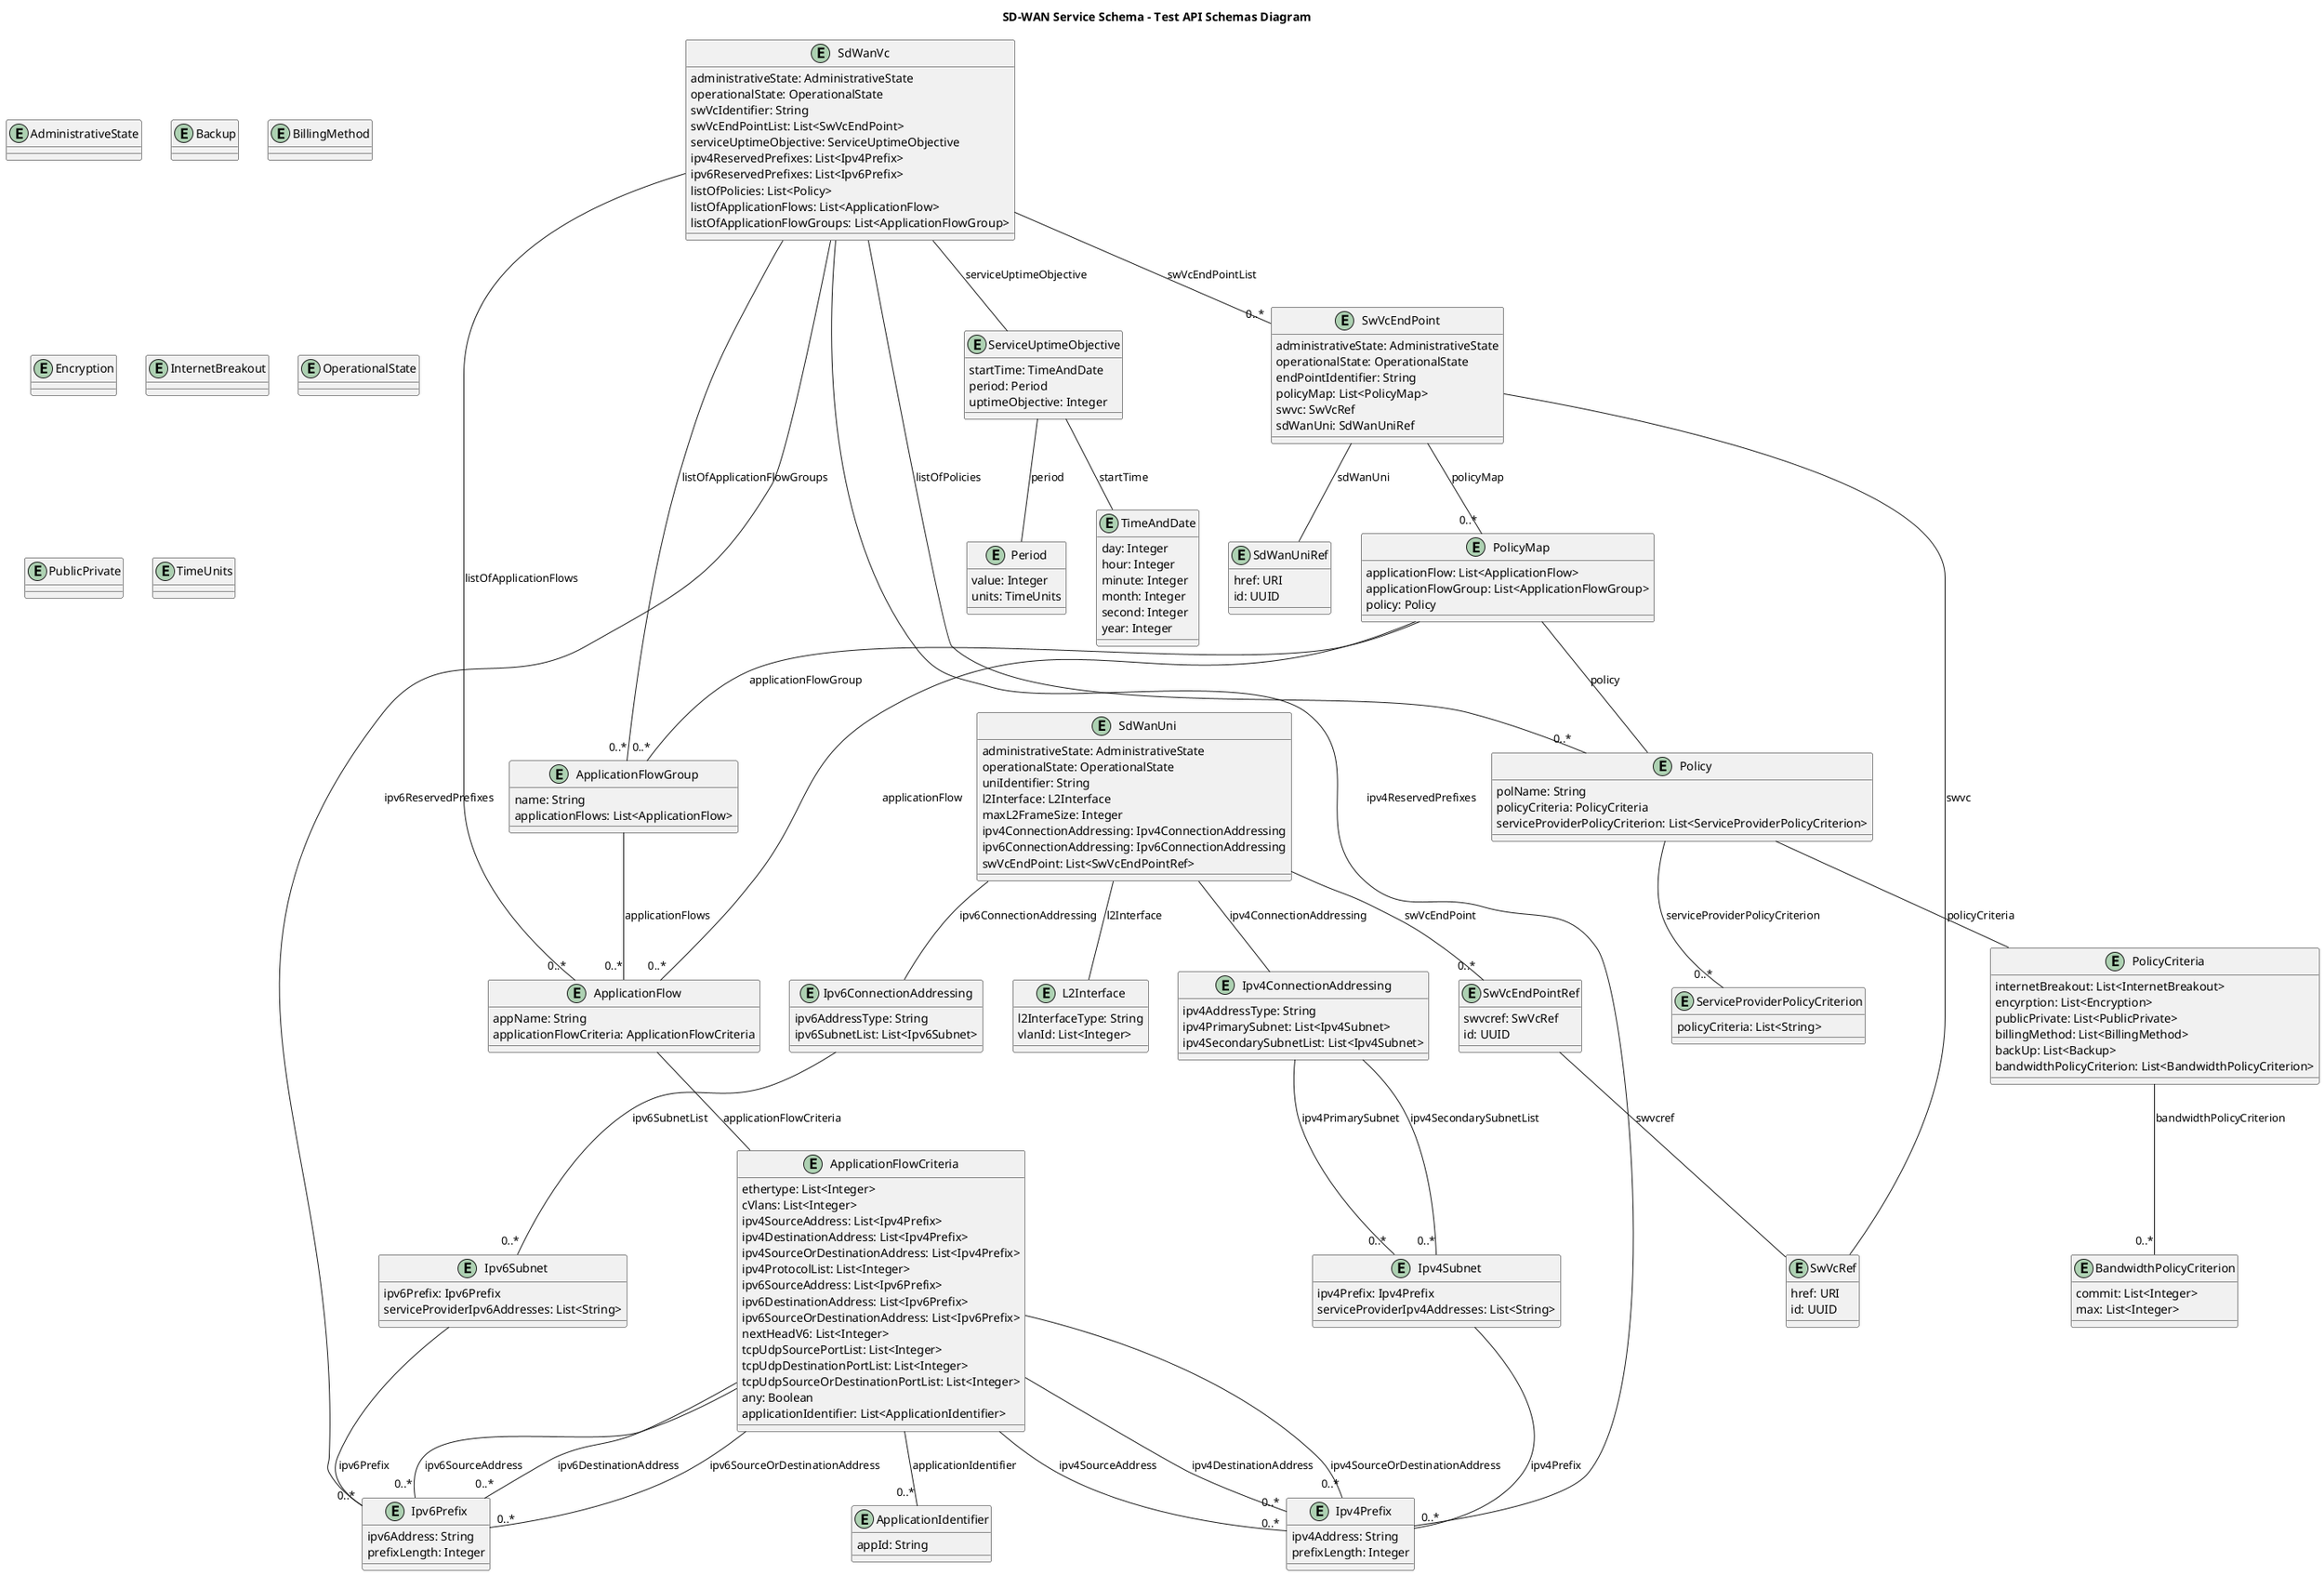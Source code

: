 @startuml

title SD-WAN Service Schema - Test API Schemas Diagram

entity AdministrativeState { 
}

entity ApplicationFlow { 
    appName: String
    applicationFlowCriteria: ApplicationFlowCriteria
}

entity ApplicationFlowCriteria { 
    ethertype: List<Integer>
    cVlans: List<Integer>
    ipv4SourceAddress: List<Ipv4Prefix>
    ipv4DestinationAddress: List<Ipv4Prefix>
    ipv4SourceOrDestinationAddress: List<Ipv4Prefix>
    ipv4ProtocolList: List<Integer>
    ipv6SourceAddress: List<Ipv6Prefix>
    ipv6DestinationAddress: List<Ipv6Prefix>
    ipv6SourceOrDestinationAddress: List<Ipv6Prefix>
    nextHeadV6: List<Integer>
    tcpUdpSourcePortList: List<Integer>
    tcpUdpDestinationPortList: List<Integer>
    tcpUdpSourceOrDestinationPortList: List<Integer>
    any: Boolean
    applicationIdentifier: List<ApplicationIdentifier>
}

entity ApplicationFlowGroup { 
    name: String
    applicationFlows: List<ApplicationFlow>
}

entity ApplicationIdentifier { 
    appId: String
}

entity Backup { 
}

entity BandwidthPolicyCriterion { 
    commit: List<Integer>
    max: List<Integer>
}

entity BillingMethod { 
}

entity Encryption { 
}

entity InternetBreakout { 
}

entity Ipv4ConnectionAddressing { 
    ipv4AddressType: String
    ipv4PrimarySubnet: List<Ipv4Subnet>
    ipv4SecondarySubnetList: List<Ipv4Subnet>
}

entity Ipv4Prefix { 
    ipv4Address: String
    prefixLength: Integer
}

entity Ipv4Subnet { 
    ipv4Prefix: Ipv4Prefix
    serviceProviderIpv4Addresses: List<String>
}

entity Ipv6ConnectionAddressing { 
    ipv6AddressType: String
    ipv6SubnetList: List<Ipv6Subnet>
}

entity Ipv6Prefix { 
    ipv6Address: String
    prefixLength: Integer
}

entity Ipv6Subnet { 
    ipv6Prefix: Ipv6Prefix
    serviceProviderIpv6Addresses: List<String>
}

entity L2Interface { 
    l2InterfaceType: String
    vlanId: List<Integer>
}

entity OperationalState { 
}

entity Period { 
    value: Integer
    units: TimeUnits
}

entity Policy { 
    polName: String
    policyCriteria: PolicyCriteria
    serviceProviderPolicyCriterion: List<ServiceProviderPolicyCriterion>
}

entity PolicyCriteria { 
    internetBreakout: List<InternetBreakout>
    encyrption: List<Encryption>
    publicPrivate: List<PublicPrivate>
    billingMethod: List<BillingMethod>
    backUp: List<Backup>
    bandwidthPolicyCriterion: List<BandwidthPolicyCriterion>
}

entity PolicyMap { 
    applicationFlow: List<ApplicationFlow>
    applicationFlowGroup: List<ApplicationFlowGroup>
    policy: Policy
}

entity PublicPrivate { 
}

entity SdWanUni { 
    administrativeState: AdministrativeState
    operationalState: OperationalState
    uniIdentifier: String
    l2Interface: L2Interface
    maxL2FrameSize: Integer
    ipv4ConnectionAddressing: Ipv4ConnectionAddressing
    ipv6ConnectionAddressing: Ipv6ConnectionAddressing
    swVcEndPoint: List<SwVcEndPointRef>
}

entity SdWanUniRef { 
    href: URI
    id: UUID
}

entity SdWanVc { 
    administrativeState: AdministrativeState
    operationalState: OperationalState
    swVcIdentifier: String
    swVcEndPointList: List<SwVcEndPoint>
    serviceUptimeObjective: ServiceUptimeObjective
    ipv4ReservedPrefixes: List<Ipv4Prefix>
    ipv6ReservedPrefixes: List<Ipv6Prefix>
    listOfPolicies: List<Policy>
    listOfApplicationFlows: List<ApplicationFlow>
    listOfApplicationFlowGroups: List<ApplicationFlowGroup>
}

entity ServiceProviderPolicyCriterion { 
    policyCriteria: List<String>
}

entity ServiceUptimeObjective { 
    startTime: TimeAndDate
    period: Period
    uptimeObjective: Integer
}

entity SwVcEndPoint { 
    administrativeState: AdministrativeState
    operationalState: OperationalState
    endPointIdentifier: String
    policyMap: List<PolicyMap>
    swvc: SwVcRef
    sdWanUni: SdWanUniRef
}

entity SwVcEndPointRef { 
    swvcref: SwVcRef
    id: UUID
}

entity SwVcRef { 
    href: URI
    id: UUID
}

entity TimeAndDate { 
    day: Integer
    hour: Integer
    minute: Integer
    month: Integer
    second: Integer
    year: Integer
}

entity TimeUnits { 
}


Policy -- PolicyCriteria : policyCriteria
Policy -- "0..*" ServiceProviderPolicyCriterion : serviceProviderPolicyCriterion
PolicyCriteria -- "0..*" BandwidthPolicyCriterion : bandwidthPolicyCriterion
SdWanVc -- "0..*" SwVcEndPoint : swVcEndPointList
SdWanVc -- ServiceUptimeObjective : serviceUptimeObjective
SdWanVc -- "0..*" Ipv4Prefix : ipv4ReservedPrefixes
SdWanVc -- "0..*" Ipv6Prefix : ipv6ReservedPrefixes
SdWanVc -- "0..*" Policy : listOfPolicies
SdWanVc -- "0..*" ApplicationFlow : listOfApplicationFlows
SdWanVc -- "0..*" ApplicationFlowGroup : listOfApplicationFlowGroups
SwVcEndPointRef -- SwVcRef : swvcref
ApplicationFlow -- ApplicationFlowCriteria : applicationFlowCriteria
SdWanUni -- L2Interface : l2Interface
SdWanUni -- Ipv4ConnectionAddressing : ipv4ConnectionAddressing
SdWanUni -- Ipv6ConnectionAddressing : ipv6ConnectionAddressing
SdWanUni -- "0..*" SwVcEndPointRef : swVcEndPoint
SwVcEndPoint -- "0..*" PolicyMap : policyMap
SwVcEndPoint -- SwVcRef : swvc
SwVcEndPoint -- SdWanUniRef : sdWanUni
ApplicationFlowCriteria -- "0..*" Ipv4Prefix : ipv4SourceAddress
ApplicationFlowCriteria -- "0..*" Ipv4Prefix : ipv4DestinationAddress
ApplicationFlowCriteria -- "0..*" Ipv4Prefix : ipv4SourceOrDestinationAddress
ApplicationFlowCriteria -- "0..*" Ipv6Prefix : ipv6SourceAddress
ApplicationFlowCriteria -- "0..*" Ipv6Prefix : ipv6DestinationAddress
ApplicationFlowCriteria -- "0..*" Ipv6Prefix : ipv6SourceOrDestinationAddress
ApplicationFlowCriteria -- "0..*" ApplicationIdentifier : applicationIdentifier
PolicyMap -- "0..*" ApplicationFlow : applicationFlow
PolicyMap -- "0..*" ApplicationFlowGroup : applicationFlowGroup
PolicyMap -- Policy : policy
ServiceUptimeObjective -- TimeAndDate : startTime
ServiceUptimeObjective -- Period : period
ApplicationFlowGroup -- "0..*" ApplicationFlow : applicationFlows
Ipv4ConnectionAddressing -- "0..*" Ipv4Subnet : ipv4PrimarySubnet
Ipv4ConnectionAddressing -- "0..*" Ipv4Subnet : ipv4SecondarySubnetList
Ipv4Subnet -- Ipv4Prefix : ipv4Prefix
Ipv6ConnectionAddressing -- "0..*" Ipv6Subnet : ipv6SubnetList
Ipv6Subnet -- Ipv6Prefix : ipv6Prefix

@enduml